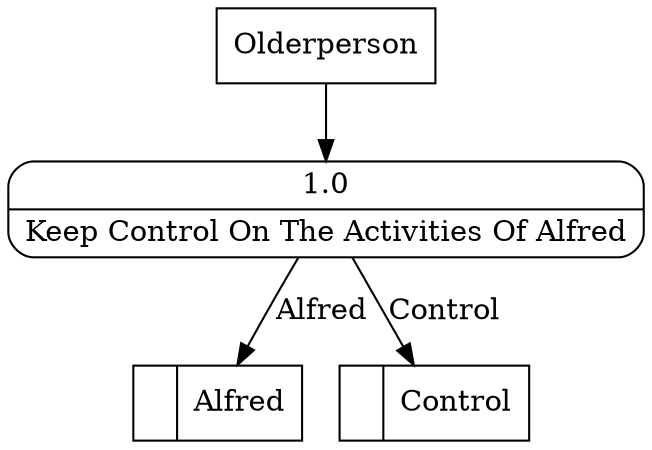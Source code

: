 digraph dfd2{ 
node[shape=record]
200 [label="<f0>  |<f1> Alfred " ];
201 [label="<f0>  |<f1> Control " ];
202 [label="Olderperson" shape=box];
203 [label="{<f0> 1.0|<f1> Keep Control On The Activities Of Alfred }" shape=Mrecord];
202 -> 203
203 -> 201 [label="Control"]
203 -> 200 [label="Alfred"]
}